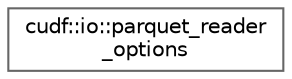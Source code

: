 digraph "类继承关系图"
{
 // LATEX_PDF_SIZE
  bgcolor="transparent";
  edge [fontname=Helvetica,fontsize=10,labelfontname=Helvetica,labelfontsize=10];
  node [fontname=Helvetica,fontsize=10,shape=box,height=0.2,width=0.4];
  rankdir="LR";
  Node0 [id="Node000000",label="cudf::io::parquet_reader\l_options",height=0.2,width=0.4,color="grey40", fillcolor="white", style="filled",URL="$classcudf_1_1io_1_1parquet__reader__options.html",tooltip="Settings for read_parquet()."];
}
